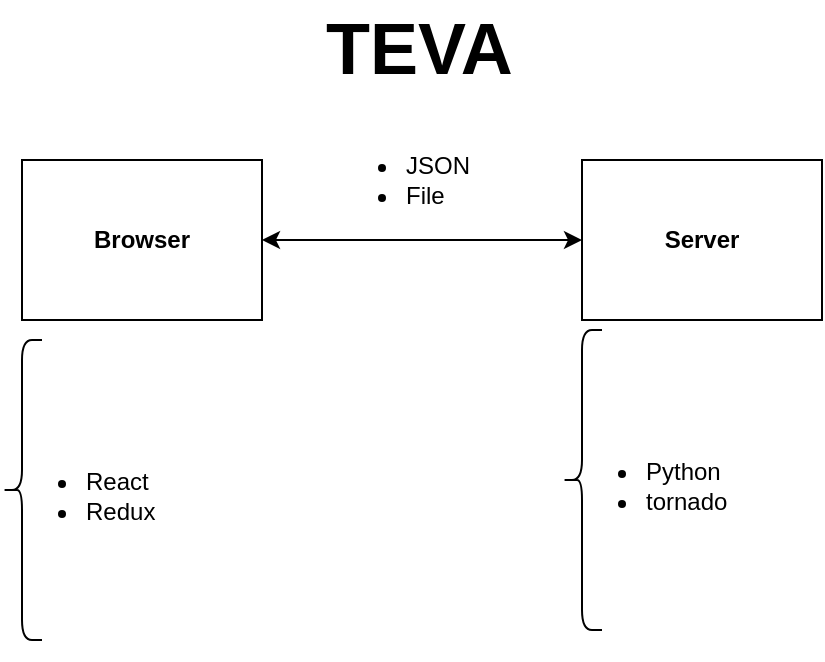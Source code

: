 <mxfile version="12.2.6" type="device" pages="1"><diagram id="5MbDfjguvbp6BqeEA9gD" name="Page-1"><mxGraphModel dx="1824" dy="483" grid="1" gridSize="10" guides="1" tooltips="1" connect="1" arrows="1" fold="1" page="1" pageScale="1" pageWidth="827" pageHeight="1169" math="0" shadow="0"><root><mxCell id="0"/><mxCell id="1" parent="0"/><mxCell id="8fJKnDbKxOPGzC4Ceeh3-1" value="&lt;b&gt;Browser&lt;/b&gt;" style="rounded=0;whiteSpace=wrap;html=1;" vertex="1" parent="1"><mxGeometry x="-760" y="240" width="120" height="80" as="geometry"/></mxCell><mxCell id="8fJKnDbKxOPGzC4Ceeh3-3" value="&lt;b&gt;Server&lt;/b&gt;" style="rounded=0;whiteSpace=wrap;html=1;" vertex="1" parent="1"><mxGeometry x="-480" y="240" width="120" height="80" as="geometry"/></mxCell><mxCell id="8fJKnDbKxOPGzC4Ceeh3-4" value="" style="endArrow=classic;startArrow=classic;html=1;exitX=1;exitY=0.5;exitDx=0;exitDy=0;entryX=0;entryY=0.5;entryDx=0;entryDy=0;" edge="1" parent="1" source="8fJKnDbKxOPGzC4Ceeh3-1" target="8fJKnDbKxOPGzC4Ceeh3-3"><mxGeometry width="50" height="50" relative="1" as="geometry"><mxPoint x="-510" y="270" as="sourcePoint"/><mxPoint x="-460" y="220" as="targetPoint"/></mxGeometry></mxCell><mxCell id="8fJKnDbKxOPGzC4Ceeh3-10" value="" style="group" vertex="1" connectable="0" parent="1"><mxGeometry x="-770" y="325" width="100" height="165" as="geometry"/></mxCell><mxCell id="8fJKnDbKxOPGzC4Ceeh3-7" value="&lt;ul&gt;&lt;li&gt;React&lt;/li&gt;&lt;li&gt;Redux&lt;/li&gt;&lt;/ul&gt;" style="text;strokeColor=none;fillColor=none;html=1;whiteSpace=wrap;verticalAlign=middle;overflow=hidden;" vertex="1" parent="8fJKnDbKxOPGzC4Ceeh3-10"><mxGeometry width="100" height="165" as="geometry"/></mxCell><mxCell id="8fJKnDbKxOPGzC4Ceeh3-5" value="" style="shape=curlyBracket;whiteSpace=wrap;html=1;rounded=1;" vertex="1" parent="8fJKnDbKxOPGzC4Ceeh3-10"><mxGeometry y="5" width="20" height="150" as="geometry"/></mxCell><mxCell id="8fJKnDbKxOPGzC4Ceeh3-11" value="" style="group" vertex="1" connectable="0" parent="1"><mxGeometry x="-490" y="320" width="100" height="165" as="geometry"/></mxCell><mxCell id="8fJKnDbKxOPGzC4Ceeh3-12" value="&lt;ul&gt;&lt;li&gt;Python&lt;/li&gt;&lt;li&gt;tornado&lt;/li&gt;&lt;/ul&gt;" style="text;strokeColor=none;fillColor=none;html=1;whiteSpace=wrap;verticalAlign=middle;overflow=hidden;" vertex="1" parent="8fJKnDbKxOPGzC4Ceeh3-11"><mxGeometry width="100" height="165" as="geometry"/></mxCell><mxCell id="8fJKnDbKxOPGzC4Ceeh3-13" value="" style="shape=curlyBracket;whiteSpace=wrap;html=1;rounded=1;" vertex="1" parent="8fJKnDbKxOPGzC4Ceeh3-11"><mxGeometry y="5" width="20" height="150" as="geometry"/></mxCell><mxCell id="8fJKnDbKxOPGzC4Ceeh3-14" value="&lt;ul&gt;&lt;li&gt;JSON&lt;/li&gt;&lt;li&gt;File&lt;/li&gt;&lt;/ul&gt;" style="text;strokeColor=none;fillColor=none;html=1;whiteSpace=wrap;verticalAlign=middle;overflow=hidden;" vertex="1" parent="1"><mxGeometry x="-610" y="210" width="100" height="80" as="geometry"/></mxCell><mxCell id="8fJKnDbKxOPGzC4Ceeh3-15" value="&lt;b&gt;&lt;font style=&quot;font-size: 36px&quot;&gt;TEVA&lt;/font&gt;&lt;/b&gt;" style="text;html=1;resizable=0;points=[];autosize=1;align=left;verticalAlign=top;spacingTop=-4;" vertex="1" parent="1"><mxGeometry x="-610" y="160" width="110" height="20" as="geometry"/></mxCell></root></mxGraphModel></diagram></mxfile>